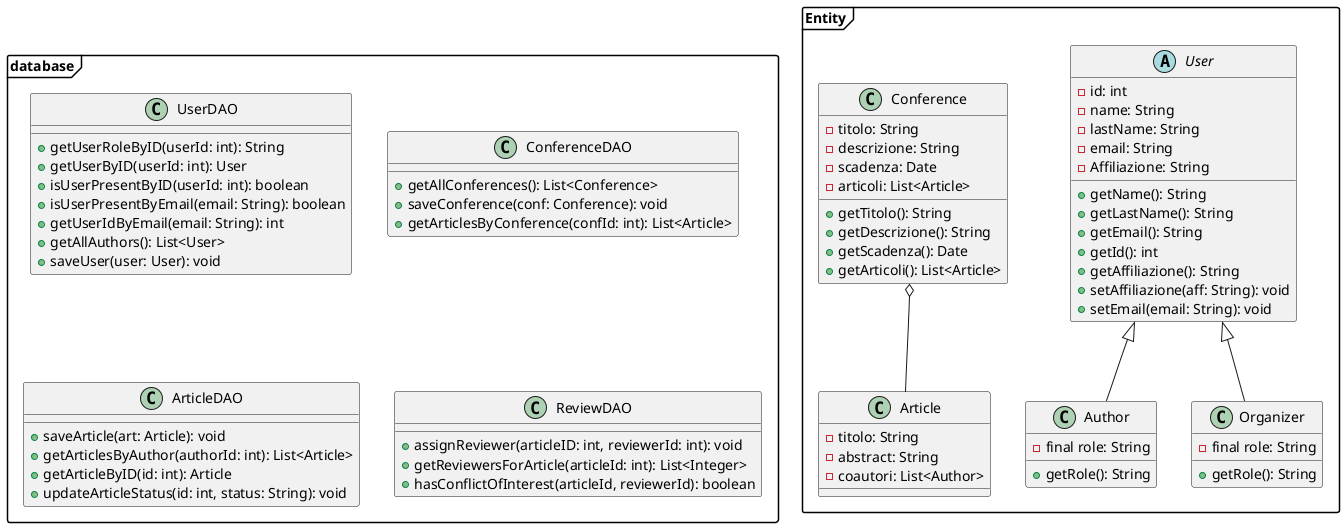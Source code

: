 @startuml
skinparam packageStyle frame

package database {
  class UserDAO {
    + getUserRoleByID(userId: int): String		
    + getUserByID(userId: int): User
    + isUserPresentByID(userId: int): boolean
    + isUserPresentByEmail(email: String): boolean
    + getUserIdByEmail(email: String): int
    + getAllAuthors(): List<User>
    + saveUser(user: User): void
  }
  
  class ConferenceDAO {
    + getAllConferences(): List<Conference>
    + saveConference(conf: Conference): void
    + getArticlesByConference(confId: int): List<Article>
  }
  
  class ArticleDAO {
    + saveArticle(art: Article): void
    + getArticlesByAuthor(authorId: int): List<Article>
    + getArticleByID(id: int): Article
    + updateArticleStatus(id: int, status: String): void
  }
  
  class ReviewDAO {
    + assignReviewer(articleID: int, reviewerId: int): void
    + getReviewersForArticle(articleId: int): List<Integer>
    + hasConflictOfInterest(articleId, reviewerId): boolean
  }
}

package Entity {

  abstract class User {
    - id: int
    - name: String
    - lastName: String
    - email: String
    - Affiliazione: String
    + getName(): String
    + getLastName(): String
    + getEmail(): String
    + getId(): int
    + getAffiliazione(): String
    + setAffiliazione(aff: String): void
    + setEmail(email: String): void
  }

  class Author {
    - final role: String
    + getRole(): String
  }

  class Organizer {
    - final role: String
    + getRole(): String
  }

  class Article {
    - titolo: String
    - abstract: String
    - coautori: List<Author>
  }
  
  class Conference {
    - titolo: String
    - descrizione: String
    - scadenza: Date
    - articoli: List<Article>
    + getTitolo(): String
    + getDescrizione(): String
    + getScadenza(): Date
    + getArticoli(): List<Article>
  }

  User <|-- Author
  User <|-- Organizer
  Conference o-- Article
}
@enduml
